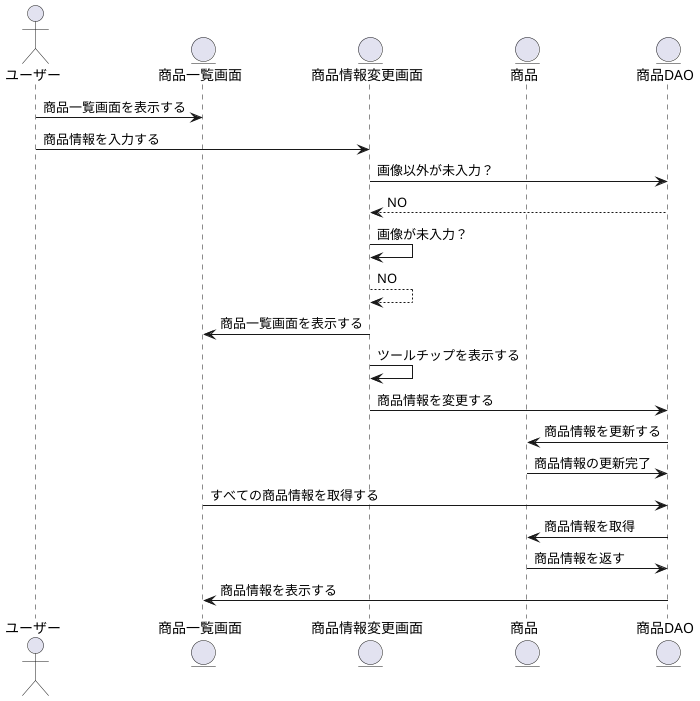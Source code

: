 @startuml 河野相馬

actor ユーザー as User
entity 商品一覧画面 as ProductListScreen
entity 商品情報変更画面 as ProductEditScreen
entity 商品 as Product
entity 商品DAO as ProductDAO

User -> ProductListScreen : 商品一覧画面を表示する
User -> ProductEditScreen : 商品情報を入力する

ProductEditScreen -> ProductDAO : 画像以外が未入力？
ProductDAO --> ProductEditScreen : NO

ProductEditScreen -> ProductEditScreen : 画像が未入力？
ProductEditScreen --> ProductEditScreen : NO
ProductEditScreen -> ProductListScreen : 商品一覧画面を表示する

ProductEditScreen -> ProductEditScreen : ツールチップを表示する

ProductEditScreen -> ProductDAO : 商品情報を変更する
ProductDAO -> Product : 商品情報を更新する
Product -> ProductDAO : 商品情報の更新完了

ProductListScreen -> ProductDAO : すべての商品情報を取得する
ProductDAO -> Product : 商品情報を取得
Product -> ProductDAO : 商品情報を返す
ProductDAO -> ProductListScreen : 商品情報を表示する


@enduml
